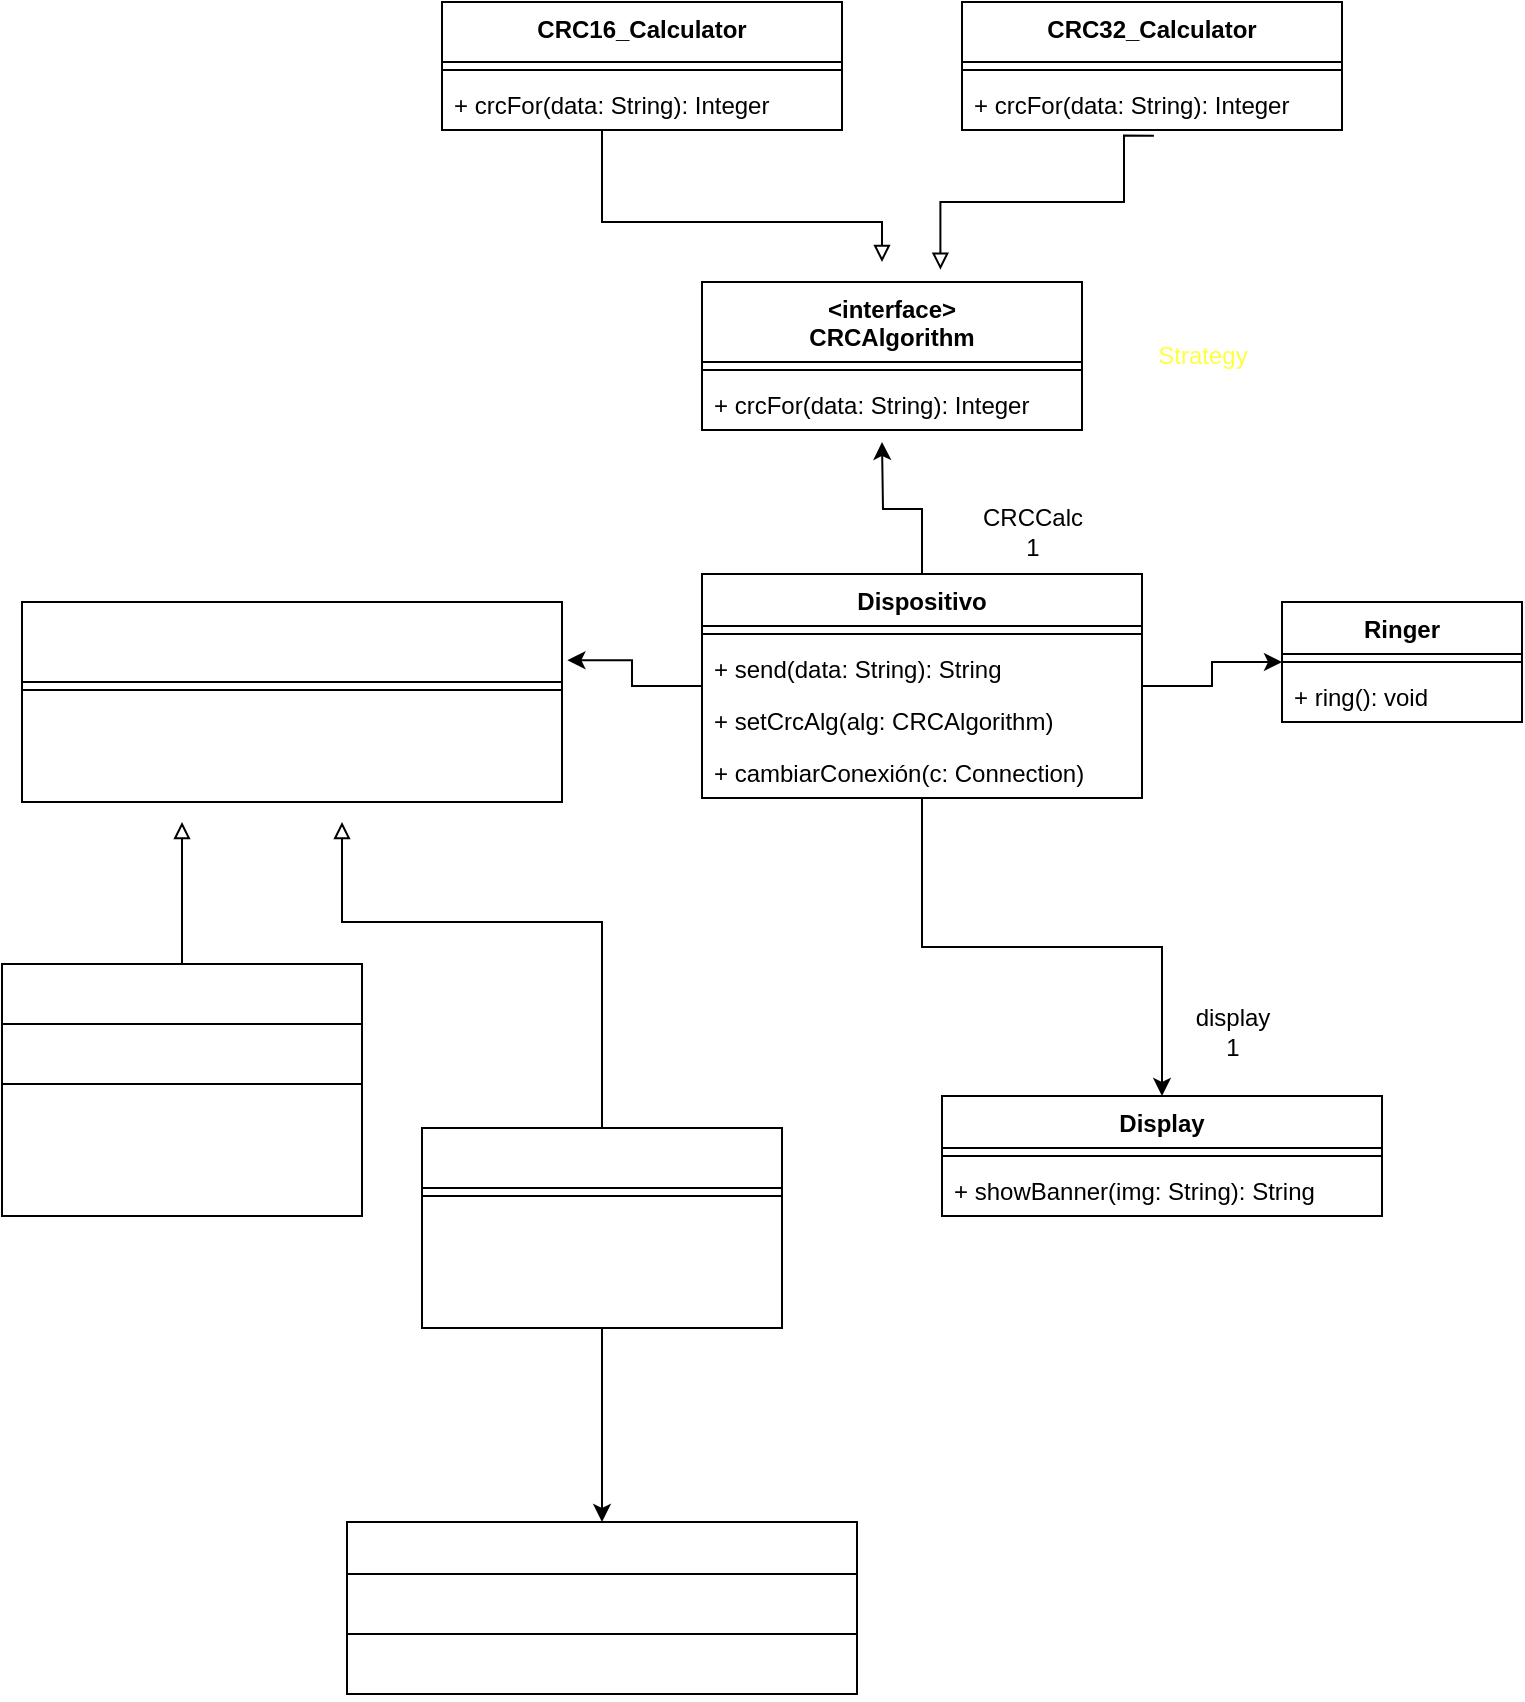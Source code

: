 <mxfile version="19.0.2" type="device"><diagram id="3UQyzHCbDFRX6DiIlxU7" name="Página-1"><mxGraphModel dx="692" dy="1318" grid="1" gridSize="10" guides="1" tooltips="1" connect="1" arrows="1" fold="1" page="1" pageScale="1" pageWidth="827" pageHeight="1169" math="0" shadow="0"><root><mxCell id="0"/><mxCell id="1" parent="0"/><mxCell id="uJY0K4x97fZ4C3X-QLOF-11" value="Display" style="swimlane;fontStyle=1;align=center;verticalAlign=top;childLayout=stackLayout;horizontal=1;startSize=26;horizontalStack=0;resizeParent=1;resizeParentMax=0;resizeLast=0;collapsible=1;marginBottom=0;" vertex="1" parent="1"><mxGeometry x="480" y="597" width="220" height="60" as="geometry"/></mxCell><mxCell id="uJY0K4x97fZ4C3X-QLOF-13" value="" style="line;strokeWidth=1;fillColor=none;align=left;verticalAlign=middle;spacingTop=-1;spacingLeft=3;spacingRight=3;rotatable=0;labelPosition=right;points=[];portConstraint=eastwest;" vertex="1" parent="uJY0K4x97fZ4C3X-QLOF-11"><mxGeometry y="26" width="220" height="8" as="geometry"/></mxCell><mxCell id="uJY0K4x97fZ4C3X-QLOF-14" value="+ showBanner(img: String): String" style="text;strokeColor=none;fillColor=none;align=left;verticalAlign=top;spacingLeft=4;spacingRight=4;overflow=hidden;rotatable=0;points=[[0,0.5],[1,0.5]];portConstraint=eastwest;" vertex="1" parent="uJY0K4x97fZ4C3X-QLOF-11"><mxGeometry y="34" width="220" height="26" as="geometry"/></mxCell><mxCell id="uJY0K4x97fZ4C3X-QLOF-19" style="edgeStyle=orthogonalEdgeStyle;rounded=0;orthogonalLoop=1;jettySize=auto;html=1;entryX=0.5;entryY=0;entryDx=0;entryDy=0;" edge="1" parent="1" source="uJY0K4x97fZ4C3X-QLOF-15" target="uJY0K4x97fZ4C3X-QLOF-11"><mxGeometry relative="1" as="geometry"/></mxCell><mxCell id="uJY0K4x97fZ4C3X-QLOF-25" style="edgeStyle=orthogonalEdgeStyle;rounded=0;orthogonalLoop=1;jettySize=auto;html=1;entryX=0;entryY=-0.154;entryDx=0;entryDy=0;entryPerimeter=0;" edge="1" parent="1" source="uJY0K4x97fZ4C3X-QLOF-15" target="uJY0K4x97fZ4C3X-QLOF-24"><mxGeometry relative="1" as="geometry"/></mxCell><mxCell id="uJY0K4x97fZ4C3X-QLOF-31" style="edgeStyle=orthogonalEdgeStyle;rounded=0;orthogonalLoop=1;jettySize=auto;html=1;" edge="1" parent="1" source="uJY0K4x97fZ4C3X-QLOF-15"><mxGeometry relative="1" as="geometry"><mxPoint x="450" y="270" as="targetPoint"/></mxGeometry></mxCell><mxCell id="uJY0K4x97fZ4C3X-QLOF-50" style="edgeStyle=orthogonalEdgeStyle;rounded=0;orthogonalLoop=1;jettySize=auto;html=1;fontColor=#FFFFFF;endArrow=classic;endFill=1;entryX=1.01;entryY=0.291;entryDx=0;entryDy=0;entryPerimeter=0;" edge="1" parent="1" source="uJY0K4x97fZ4C3X-QLOF-15" target="uJY0K4x97fZ4C3X-QLOF-44"><mxGeometry relative="1" as="geometry"><mxPoint x="300.0" y="380" as="targetPoint"/></mxGeometry></mxCell><mxCell id="uJY0K4x97fZ4C3X-QLOF-15" value="Dispositivo" style="swimlane;fontStyle=1;align=center;verticalAlign=top;childLayout=stackLayout;horizontal=1;startSize=26;horizontalStack=0;resizeParent=1;resizeParentMax=0;resizeLast=0;collapsible=1;marginBottom=0;" vertex="1" parent="1"><mxGeometry x="360" y="336" width="220" height="112" as="geometry"/></mxCell><mxCell id="uJY0K4x97fZ4C3X-QLOF-17" value="" style="line;strokeWidth=1;fillColor=none;align=left;verticalAlign=middle;spacingTop=-1;spacingLeft=3;spacingRight=3;rotatable=0;labelPosition=right;points=[];portConstraint=eastwest;" vertex="1" parent="uJY0K4x97fZ4C3X-QLOF-15"><mxGeometry y="26" width="220" height="8" as="geometry"/></mxCell><mxCell id="uJY0K4x97fZ4C3X-QLOF-18" value="+ send(data: String): String" style="text;strokeColor=none;fillColor=none;align=left;verticalAlign=top;spacingLeft=4;spacingRight=4;overflow=hidden;rotatable=0;points=[[0,0.5],[1,0.5]];portConstraint=eastwest;" vertex="1" parent="uJY0K4x97fZ4C3X-QLOF-15"><mxGeometry y="34" width="220" height="26" as="geometry"/></mxCell><mxCell id="uJY0K4x97fZ4C3X-QLOF-74" value="+ setCrcAlg(alg: CRCAlgorithm)" style="text;strokeColor=none;fillColor=none;align=left;verticalAlign=top;spacingLeft=4;spacingRight=4;overflow=hidden;rotatable=0;points=[[0,0.5],[1,0.5]];portConstraint=eastwest;" vertex="1" parent="uJY0K4x97fZ4C3X-QLOF-15"><mxGeometry y="60" width="220" height="26" as="geometry"/></mxCell><mxCell id="uJY0K4x97fZ4C3X-QLOF-75" value="+ cambiarConexión(c: Connection)" style="text;strokeColor=none;fillColor=none;align=left;verticalAlign=top;spacingLeft=4;spacingRight=4;overflow=hidden;rotatable=0;points=[[0,0.5],[1,0.5]];portConstraint=eastwest;" vertex="1" parent="uJY0K4x97fZ4C3X-QLOF-15"><mxGeometry y="86" width="220" height="26" as="geometry"/></mxCell><mxCell id="uJY0K4x97fZ4C3X-QLOF-20" value="display&lt;br&gt;1" style="text;html=1;align=center;verticalAlign=middle;resizable=0;points=[];autosize=1;strokeColor=none;fillColor=none;" vertex="1" parent="1"><mxGeometry x="600" y="550" width="50" height="30" as="geometry"/></mxCell><mxCell id="uJY0K4x97fZ4C3X-QLOF-21" value="Ringer" style="swimlane;fontStyle=1;align=center;verticalAlign=top;childLayout=stackLayout;horizontal=1;startSize=26;horizontalStack=0;resizeParent=1;resizeParentMax=0;resizeLast=0;collapsible=1;marginBottom=0;" vertex="1" parent="1"><mxGeometry x="650" y="350" width="120" height="60" as="geometry"/></mxCell><mxCell id="uJY0K4x97fZ4C3X-QLOF-23" value="" style="line;strokeWidth=1;fillColor=none;align=left;verticalAlign=middle;spacingTop=-1;spacingLeft=3;spacingRight=3;rotatable=0;labelPosition=right;points=[];portConstraint=eastwest;" vertex="1" parent="uJY0K4x97fZ4C3X-QLOF-21"><mxGeometry y="26" width="120" height="8" as="geometry"/></mxCell><mxCell id="uJY0K4x97fZ4C3X-QLOF-24" value="+ ring(): void" style="text;strokeColor=none;fillColor=none;align=left;verticalAlign=top;spacingLeft=4;spacingRight=4;overflow=hidden;rotatable=0;points=[[0,0.5],[1,0.5]];portConstraint=eastwest;" vertex="1" parent="uJY0K4x97fZ4C3X-QLOF-21"><mxGeometry y="34" width="120" height="26" as="geometry"/></mxCell><mxCell id="uJY0K4x97fZ4C3X-QLOF-26" value="&lt;interface&gt;&#10;CRCAlgorithm" style="swimlane;fontStyle=1;align=center;verticalAlign=top;childLayout=stackLayout;horizontal=1;startSize=40;horizontalStack=0;resizeParent=1;resizeParentMax=0;resizeLast=0;collapsible=1;marginBottom=0;" vertex="1" parent="1"><mxGeometry x="360" y="190" width="190" height="74" as="geometry"/></mxCell><mxCell id="uJY0K4x97fZ4C3X-QLOF-28" value="" style="line;strokeWidth=1;fillColor=none;align=left;verticalAlign=middle;spacingTop=-1;spacingLeft=3;spacingRight=3;rotatable=0;labelPosition=right;points=[];portConstraint=eastwest;" vertex="1" parent="uJY0K4x97fZ4C3X-QLOF-26"><mxGeometry y="40" width="190" height="8" as="geometry"/></mxCell><mxCell id="uJY0K4x97fZ4C3X-QLOF-52" value="+ crcFor(data: String): Integer" style="text;strokeColor=none;fillColor=none;align=left;verticalAlign=top;spacingLeft=4;spacingRight=4;overflow=hidden;rotatable=0;points=[[0,0.5],[1,0.5]];portConstraint=eastwest;" vertex="1" parent="uJY0K4x97fZ4C3X-QLOF-26"><mxGeometry y="48" width="190" height="26" as="geometry"/></mxCell><mxCell id="uJY0K4x97fZ4C3X-QLOF-32" value="CRCCalc&lt;br&gt;1" style="text;html=1;align=center;verticalAlign=middle;resizable=0;points=[];autosize=1;strokeColor=none;fillColor=none;" vertex="1" parent="1"><mxGeometry x="490" y="300" width="70" height="30" as="geometry"/></mxCell><mxCell id="uJY0K4x97fZ4C3X-QLOF-41" style="edgeStyle=orthogonalEdgeStyle;rounded=0;orthogonalLoop=1;jettySize=auto;html=1;endArrow=block;endFill=0;" edge="1" parent="1" source="uJY0K4x97fZ4C3X-QLOF-33"><mxGeometry relative="1" as="geometry"><mxPoint x="450" y="180" as="targetPoint"/><Array as="points"><mxPoint x="310" y="160"/><mxPoint x="450" y="160"/></Array></mxGeometry></mxCell><mxCell id="uJY0K4x97fZ4C3X-QLOF-33" value="CRC16_Calculator" style="swimlane;fontStyle=1;align=center;verticalAlign=top;childLayout=stackLayout;horizontal=1;startSize=30;horizontalStack=0;resizeParent=1;resizeParentMax=0;resizeLast=0;collapsible=1;marginBottom=0;" vertex="1" parent="1"><mxGeometry x="230" y="50" width="200" height="64" as="geometry"/></mxCell><mxCell id="uJY0K4x97fZ4C3X-QLOF-34" value="" style="line;strokeWidth=1;fillColor=none;align=left;verticalAlign=middle;spacingTop=-1;spacingLeft=3;spacingRight=3;rotatable=0;labelPosition=right;points=[];portConstraint=eastwest;" vertex="1" parent="uJY0K4x97fZ4C3X-QLOF-33"><mxGeometry y="30" width="200" height="8" as="geometry"/></mxCell><mxCell id="uJY0K4x97fZ4C3X-QLOF-53" value="+ crcFor(data: String): Integer" style="text;strokeColor=none;fillColor=none;align=left;verticalAlign=top;spacingLeft=4;spacingRight=4;overflow=hidden;rotatable=0;points=[[0,0.5],[1,0.5]];portConstraint=eastwest;" vertex="1" parent="uJY0K4x97fZ4C3X-QLOF-33"><mxGeometry y="38" width="200" height="26" as="geometry"/></mxCell><mxCell id="uJY0K4x97fZ4C3X-QLOF-42" style="edgeStyle=orthogonalEdgeStyle;rounded=0;orthogonalLoop=1;jettySize=auto;html=1;entryX=0.62;entryY=-0.043;entryDx=0;entryDy=0;entryPerimeter=0;exitX=0.505;exitY=1.109;exitDx=0;exitDy=0;exitPerimeter=0;endArrow=block;endFill=0;" edge="1" parent="1" source="uJY0K4x97fZ4C3X-QLOF-39"><mxGeometry relative="1" as="geometry"><mxPoint x="570" y="121" as="sourcePoint"/><mxPoint x="479.2" y="183.818" as="targetPoint"/><Array as="points"><mxPoint x="571" y="150"/><mxPoint x="479" y="150"/></Array></mxGeometry></mxCell><mxCell id="uJY0K4x97fZ4C3X-QLOF-37" value="CRC32_Calculator" style="swimlane;fontStyle=1;align=center;verticalAlign=top;childLayout=stackLayout;horizontal=1;startSize=30;horizontalStack=0;resizeParent=1;resizeParentMax=0;resizeLast=0;collapsible=1;marginBottom=0;" vertex="1" parent="1"><mxGeometry x="490" y="50" width="190" height="64" as="geometry"/></mxCell><mxCell id="uJY0K4x97fZ4C3X-QLOF-38" value="" style="line;strokeWidth=1;fillColor=none;align=left;verticalAlign=middle;spacingTop=-1;spacingLeft=3;spacingRight=3;rotatable=0;labelPosition=right;points=[];portConstraint=eastwest;" vertex="1" parent="uJY0K4x97fZ4C3X-QLOF-37"><mxGeometry y="30" width="190" height="8" as="geometry"/></mxCell><mxCell id="uJY0K4x97fZ4C3X-QLOF-39" value="+ crcFor(data: String): Integer" style="text;strokeColor=none;fillColor=none;align=left;verticalAlign=top;spacingLeft=4;spacingRight=4;overflow=hidden;rotatable=0;points=[[0,0.5],[1,0.5]];portConstraint=eastwest;" vertex="1" parent="uJY0K4x97fZ4C3X-QLOF-37"><mxGeometry y="38" width="190" height="26" as="geometry"/></mxCell><mxCell id="uJY0K4x97fZ4C3X-QLOF-43" value="&lt;font color=&quot;#ffff42&quot;&gt;Strategy&lt;/font&gt;" style="text;html=1;align=center;verticalAlign=middle;resizable=0;points=[];autosize=1;strokeColor=none;fillColor=none;" vertex="1" parent="1"><mxGeometry x="580" y="217" width="60" height="20" as="geometry"/></mxCell><mxCell id="uJY0K4x97fZ4C3X-QLOF-44" value="&lt;interface&gt;&#10;Connection" style="swimlane;fontStyle=1;align=center;verticalAlign=top;childLayout=stackLayout;horizontal=1;startSize=40;horizontalStack=0;resizeParent=1;resizeParentMax=0;resizeLast=0;collapsible=1;marginBottom=0;fontColor=#FFFFFF;" vertex="1" parent="1"><mxGeometry x="20" y="350" width="270" height="100" as="geometry"/></mxCell><mxCell id="uJY0K4x97fZ4C3X-QLOF-46" value="" style="line;strokeWidth=1;fillColor=none;align=left;verticalAlign=middle;spacingTop=-1;spacingLeft=3;spacingRight=3;rotatable=0;labelPosition=right;points=[];portConstraint=eastwest;fontColor=#FFFF42;" vertex="1" parent="uJY0K4x97fZ4C3X-QLOF-44"><mxGeometry y="40" width="270" height="8" as="geometry"/></mxCell><mxCell id="uJY0K4x97fZ4C3X-QLOF-47" value="+ sendData(data: String, crc: Integer): String" style="text;strokeColor=none;fillColor=none;align=left;verticalAlign=top;spacingLeft=4;spacingRight=4;overflow=hidden;rotatable=0;points=[[0,0.5],[1,0.5]];portConstraint=eastwest;fontColor=#FFFFFF;" vertex="1" parent="uJY0K4x97fZ4C3X-QLOF-44"><mxGeometry y="48" width="270" height="26" as="geometry"/></mxCell><mxCell id="uJY0K4x97fZ4C3X-QLOF-48" value="+ pict(): String" style="text;strokeColor=none;fillColor=none;align=left;verticalAlign=top;spacingLeft=4;spacingRight=4;overflow=hidden;rotatable=0;points=[[0,0.5],[1,0.5]];portConstraint=eastwest;fontColor=#FFFFFF;" vertex="1" parent="uJY0K4x97fZ4C3X-QLOF-44"><mxGeometry y="74" width="270" height="26" as="geometry"/></mxCell><mxCell id="uJY0K4x97fZ4C3X-QLOF-51" value="1&lt;br&gt;conection" style="text;html=1;align=center;verticalAlign=middle;resizable=0;points=[];autosize=1;strokeColor=none;fillColor=none;fontColor=#FFFFFF;" vertex="1" parent="1"><mxGeometry x="290" y="340" width="70" height="30" as="geometry"/></mxCell><mxCell id="uJY0K4x97fZ4C3X-QLOF-59" style="edgeStyle=orthogonalEdgeStyle;rounded=0;orthogonalLoop=1;jettySize=auto;html=1;fontColor=#FFFFFF;endArrow=block;endFill=0;" edge="1" parent="1" source="uJY0K4x97fZ4C3X-QLOF-54"><mxGeometry relative="1" as="geometry"><mxPoint x="100" y="460" as="targetPoint"/></mxGeometry></mxCell><mxCell id="uJY0K4x97fZ4C3X-QLOF-54" value="WifiConn" style="swimlane;fontStyle=1;align=center;verticalAlign=top;childLayout=stackLayout;horizontal=1;startSize=30;horizontalStack=0;resizeParent=1;resizeParentMax=0;resizeLast=0;collapsible=1;marginBottom=0;fontColor=#FFFFFF;" vertex="1" parent="1"><mxGeometry x="10" y="531" width="180" height="126" as="geometry"/></mxCell><mxCell id="uJY0K4x97fZ4C3X-QLOF-58" value="- pict: String" style="text;strokeColor=none;fillColor=none;align=left;verticalAlign=top;spacingLeft=4;spacingRight=4;overflow=hidden;rotatable=0;points=[[0,0.5],[1,0.5]];portConstraint=eastwest;fontColor=#FFFFFF;" vertex="1" parent="uJY0K4x97fZ4C3X-QLOF-54"><mxGeometry y="30" width="180" height="26" as="geometry"/></mxCell><mxCell id="uJY0K4x97fZ4C3X-QLOF-55" value="" style="line;strokeWidth=1;fillColor=none;align=left;verticalAlign=middle;spacingTop=-1;spacingLeft=3;spacingRight=3;rotatable=0;labelPosition=right;points=[];portConstraint=eastwest;fontColor=#FFFF42;" vertex="1" parent="uJY0K4x97fZ4C3X-QLOF-54"><mxGeometry y="56" width="180" height="8" as="geometry"/></mxCell><mxCell id="uJY0K4x97fZ4C3X-QLOF-56" value="+ sendData(data: String, &#10;                    crc: Integer): String" style="text;strokeColor=none;fillColor=none;align=left;verticalAlign=top;spacingLeft=4;spacingRight=4;overflow=hidden;rotatable=0;points=[[0,0.5],[1,0.5]];portConstraint=eastwest;fontColor=#FFFFFF;" vertex="1" parent="uJY0K4x97fZ4C3X-QLOF-54"><mxGeometry y="64" width="180" height="36" as="geometry"/></mxCell><mxCell id="uJY0K4x97fZ4C3X-QLOF-57" value="+ pict(): String" style="text;strokeColor=none;fillColor=none;align=left;verticalAlign=top;spacingLeft=4;spacingRight=4;overflow=hidden;rotatable=0;points=[[0,0.5],[1,0.5]];portConstraint=eastwest;fontColor=#FFFFFF;" vertex="1" parent="uJY0K4x97fZ4C3X-QLOF-54"><mxGeometry y="100" width="180" height="26" as="geometry"/></mxCell><mxCell id="uJY0K4x97fZ4C3X-QLOF-65" style="edgeStyle=orthogonalEdgeStyle;rounded=0;orthogonalLoop=1;jettySize=auto;html=1;fontColor=#FFFFFF;endArrow=block;endFill=0;" edge="1" parent="1" source="uJY0K4x97fZ4C3X-QLOF-60"><mxGeometry relative="1" as="geometry"><mxPoint x="180.0" y="460.0" as="targetPoint"/><Array as="points"><mxPoint x="310" y="510"/><mxPoint x="180" y="510"/></Array></mxGeometry></mxCell><mxCell id="uJY0K4x97fZ4C3X-QLOF-72" style="edgeStyle=orthogonalEdgeStyle;rounded=0;orthogonalLoop=1;jettySize=auto;html=1;entryX=0.5;entryY=0;entryDx=0;entryDy=0;fontColor=#FFFFFF;endArrow=classic;endFill=1;" edge="1" parent="1" source="uJY0K4x97fZ4C3X-QLOF-60" target="uJY0K4x97fZ4C3X-QLOF-67"><mxGeometry relative="1" as="geometry"/></mxCell><mxCell id="uJY0K4x97fZ4C3X-QLOF-60" value="4GConnAdapter" style="swimlane;fontStyle=1;align=center;verticalAlign=top;childLayout=stackLayout;horizontal=1;startSize=30;horizontalStack=0;resizeParent=1;resizeParentMax=0;resizeLast=0;collapsible=1;marginBottom=0;fontColor=#FFFFFF;" vertex="1" parent="1"><mxGeometry x="220" y="613" width="180" height="100" as="geometry"/></mxCell><mxCell id="uJY0K4x97fZ4C3X-QLOF-62" value="" style="line;strokeWidth=1;fillColor=none;align=left;verticalAlign=middle;spacingTop=-1;spacingLeft=3;spacingRight=3;rotatable=0;labelPosition=right;points=[];portConstraint=eastwest;fontColor=#FFFF42;" vertex="1" parent="uJY0K4x97fZ4C3X-QLOF-60"><mxGeometry y="30" width="180" height="8" as="geometry"/></mxCell><mxCell id="uJY0K4x97fZ4C3X-QLOF-63" value="+ sendData(data: String, &#10;                    crc: Integer): String" style="text;strokeColor=none;fillColor=none;align=left;verticalAlign=top;spacingLeft=4;spacingRight=4;overflow=hidden;rotatable=0;points=[[0,0.5],[1,0.5]];portConstraint=eastwest;fontColor=#FFFFFF;" vertex="1" parent="uJY0K4x97fZ4C3X-QLOF-60"><mxGeometry y="38" width="180" height="36" as="geometry"/></mxCell><mxCell id="uJY0K4x97fZ4C3X-QLOF-64" value="+ pict(): String" style="text;strokeColor=none;fillColor=none;align=left;verticalAlign=top;spacingLeft=4;spacingRight=4;overflow=hidden;rotatable=0;points=[[0,0.5],[1,0.5]];portConstraint=eastwest;fontColor=#FFFFFF;" vertex="1" parent="uJY0K4x97fZ4C3X-QLOF-60"><mxGeometry y="74" width="180" height="26" as="geometry"/></mxCell><mxCell id="uJY0K4x97fZ4C3X-QLOF-67" value="4GConnection" style="swimlane;fontStyle=1;align=center;verticalAlign=top;childLayout=stackLayout;horizontal=1;startSize=26;horizontalStack=0;resizeParent=1;resizeParentMax=0;resizeLast=0;collapsible=1;marginBottom=0;fontColor=#FFFFFF;" vertex="1" parent="1"><mxGeometry x="182.5" y="810" width="255" height="86" as="geometry"/></mxCell><mxCell id="uJY0K4x97fZ4C3X-QLOF-68" value="- symb: String" style="text;strokeColor=none;fillColor=none;align=left;verticalAlign=top;spacingLeft=4;spacingRight=4;overflow=hidden;rotatable=0;points=[[0,0.5],[1,0.5]];portConstraint=eastwest;fontColor=#FFFFFF;" vertex="1" parent="uJY0K4x97fZ4C3X-QLOF-67"><mxGeometry y="26" width="255" height="26" as="geometry"/></mxCell><mxCell id="uJY0K4x97fZ4C3X-QLOF-69" value="" style="line;strokeWidth=1;fillColor=none;align=left;verticalAlign=middle;spacingTop=-1;spacingLeft=3;spacingRight=3;rotatable=0;labelPosition=right;points=[];portConstraint=eastwest;fontColor=#FFFFFF;" vertex="1" parent="uJY0K4x97fZ4C3X-QLOF-67"><mxGeometry y="52" width="255" height="8" as="geometry"/></mxCell><mxCell id="uJY0K4x97fZ4C3X-QLOF-70" value="+ transmit(data: String, crc: Integer): String" style="text;strokeColor=none;fillColor=none;align=left;verticalAlign=top;spacingLeft=4;spacingRight=4;overflow=hidden;rotatable=0;points=[[0,0.5],[1,0.5]];portConstraint=eastwest;fontColor=#FFFFFF;" vertex="1" parent="uJY0K4x97fZ4C3X-QLOF-67"><mxGeometry y="60" width="255" height="26" as="geometry"/></mxCell><mxCell id="uJY0K4x97fZ4C3X-QLOF-73" value="conexionAdaptada&lt;br&gt;1" style="text;html=1;align=center;verticalAlign=middle;resizable=0;points=[];autosize=1;strokeColor=none;fillColor=none;fontColor=#FFFFFF;" vertex="1" parent="1"><mxGeometry x="310" y="760" width="110" height="30" as="geometry"/></mxCell></root></mxGraphModel></diagram></mxfile>